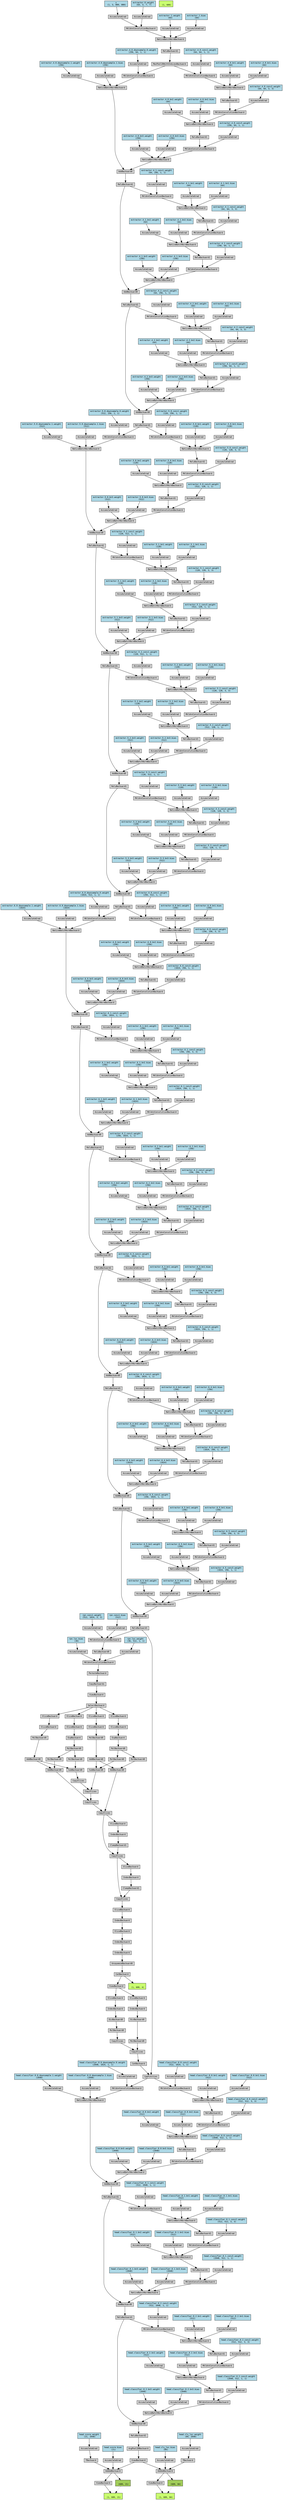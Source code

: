 digraph {
	graph [size="179.54999999999998,179.54999999999998"]
	node [align=left fontname=monospace fontsize=10 height=0.2 ranksep=0.1 shape=box style=filled]
	2163220787416 [label="
 (1, 600, 84)" fillcolor=darkolivegreen1]
	2163113766136 [label=ViewBackward]
	2163113766080 -> 2163113766136
	2163113766080 [label=AddmmBackward]
	2163113766248 -> 2163113766080
	2163187464088 [label="head.cls_loc.bias
 (84)" fillcolor=lightblue]
	2163187464088 -> 2163113766248
	2163113766248 [label=AccumulateGrad]
	2163113766192 -> 2163113766080
	2163113766192 [label=ViewBackward]
	2163187510240 -> 2163113766192
	2163187510240 [label=AvgPool2DBackward]
	2163220723248 -> 2163187510240
	2163220723248 [label=ReluBackward1]
	2163220725040 -> 2163220723248
	2163220725040 [label=AddBackward0]
	2163220725152 -> 2163220725040
	2163220725152 [label=NativeBatchNormBackward]
	2163220725656 -> 2163220725152
	2163220725656 [label=MkldnnConvolutionBackward]
	2163220844728 -> 2163220725656
	2163220844728 [label=ReluBackward1]
	2163220844896 -> 2163220844728
	2163220844896 [label=NativeBatchNormBackward]
	2163220845008 -> 2163220844896
	2163220845008 [label=MkldnnConvolutionBackward]
	2163220845232 -> 2163220845008
	2163220845232 [label=ReluBackward1]
	2163220845400 -> 2163220845232
	2163220845400 [label=NativeBatchNormBackward]
	2163220845512 -> 2163220845400
	2163220845512 [label=MkldnnConvolutionBackward]
	2163220725544 -> 2163220845512
	2163220725544 [label=ReluBackward1]
	2163220845848 -> 2163220725544
	2163220845848 [label=AddBackward0]
	2163220845960 -> 2163220845848
	2163220845960 [label=NativeBatchNormBackward]
	2163220846128 -> 2163220845960
	2163220846128 [label=MkldnnConvolutionBackward]
	2163220846352 -> 2163220846128
	2163220846352 [label=ReluBackward1]
	2163220846520 -> 2163220846352
	2163220846520 [label=NativeBatchNormBackward]
	2163220846632 -> 2163220846520
	2163220846632 [label=MkldnnConvolutionBackward]
	2163220846856 -> 2163220846632
	2163220846856 [label=ReluBackward1]
	2163220847024 -> 2163220846856
	2163220847024 [label=NativeBatchNormBackward]
	2163220847136 -> 2163220847024
	2163220847136 [label=MkldnnConvolutionBackward]
	2163220846016 -> 2163220847136
	2163220846016 [label=ReluBackward1]
	2163220847472 -> 2163220846016
	2163220847472 [label=AddBackward0]
	2163220847584 -> 2163220847472
	2163220847584 [label=NativeBatchNormBackward]
	2163220847752 -> 2163220847584
	2163220847752 [label=MkldnnConvolutionBackward]
	2163220847976 -> 2163220847752
	2163220847976 [label=ReluBackward1]
	2163220848144 -> 2163220847976
	2163220848144 [label=NativeBatchNormBackward]
	2163220848256 -> 2163220848144
	2163220848256 [label=MkldnnConvolutionBackward]
	2163220848480 -> 2163220848256
	2163220848480 [label=ReluBackward1]
	2163220856904 -> 2163220848480
	2163220856904 [label=NativeBatchNormBackward]
	2163220857016 -> 2163220856904
	2163220857016 [label=MkldnnConvolutionBackward]
	2163220857240 -> 2163220857016
	2163220857240 [label=CppFunction]
	2163220857408 -> 2163220857240
	2163220857408 [label=ReluBackward1]
	2163220857576 -> 2163220857408
	2163220857576 [label=AddBackward0]
	2163220857688 -> 2163220857576
	2163220857688 [label=NativeBatchNormBackward]
	2163220857856 -> 2163220857688
	2163220857856 [label=MkldnnConvolutionBackward]
	2163220858080 -> 2163220857856
	2163220858080 [label=ReluBackward1]
	2163220858248 -> 2163220858080
	2163220858248 [label=NativeBatchNormBackward]
	2163220858360 -> 2163220858248
	2163220858360 [label=MkldnnConvolutionBackward]
	2163220858584 -> 2163220858360
	2163220858584 [label=ReluBackward1]
	2163220858752 -> 2163220858584
	2163220858752 [label=NativeBatchNormBackward]
	2163220858864 -> 2163220858752
	2163220858864 [label=MkldnnConvolutionBackward]
	2163220857744 -> 2163220858864
	2163220857744 [label=ReluBackward1]
	2163220859200 -> 2163220857744
	2163220859200 [label=AddBackward0]
	2163220859312 -> 2163220859200
	2163220859312 [label=NativeBatchNormBackward]
	2163220859480 -> 2163220859312
	2163220859480 [label=MkldnnConvolutionBackward]
	2163220859704 -> 2163220859480
	2163220859704 [label=ReluBackward1]
	2163220859872 -> 2163220859704
	2163220859872 [label=NativeBatchNormBackward]
	2163220859984 -> 2163220859872
	2163220859984 [label=MkldnnConvolutionBackward]
	2163220860208 -> 2163220859984
	2163220860208 [label=ReluBackward1]
	2163220860376 -> 2163220860208
	2163220860376 [label=NativeBatchNormBackward]
	2163220860488 -> 2163220860376
	2163220860488 [label=MkldnnConvolutionBackward]
	2163220859368 -> 2163220860488
	2163220859368 [label=ReluBackward1]
	2163220860824 -> 2163220859368
	2163220860824 [label=AddBackward0]
	2163220865096 -> 2163220860824
	2163220865096 [label=NativeBatchNormBackward]
	2163220865264 -> 2163220865096
	2163220865264 [label=MkldnnConvolutionBackward]
	2163220865488 -> 2163220865264
	2163220865488 [label=ReluBackward1]
	2163220865656 -> 2163220865488
	2163220865656 [label=NativeBatchNormBackward]
	2163220865768 -> 2163220865656
	2163220865768 [label=MkldnnConvolutionBackward]
	2163220865992 -> 2163220865768
	2163220865992 [label=ReluBackward1]
	2163220866160 -> 2163220865992
	2163220866160 [label=NativeBatchNormBackward]
	2163220866272 -> 2163220866160
	2163220866272 [label=MkldnnConvolutionBackward]
	2163220865152 -> 2163220866272
	2163220865152 [label=ReluBackward1]
	2163220866608 -> 2163220865152
	2163220866608 [label=AddBackward0]
	2163220866776 -> 2163220866608
	2163220866776 [label=NativeBatchNormBackward]
	2163220866944 -> 2163220866776
	2163220866944 [label=MkldnnConvolutionBackward]
	2163220867168 -> 2163220866944
	2163220867168 [label=ReluBackward1]
	2163220867336 -> 2163220867168
	2163220867336 [label=NativeBatchNormBackward]
	2163220867504 -> 2163220867336
	2163220867504 [label=MkldnnConvolutionBackward]
	2163220867728 -> 2163220867504
	2163220867728 [label=ReluBackward1]
	2163220867896 -> 2163220867728
	2163220867896 [label=NativeBatchNormBackward]
	2163220868064 -> 2163220867896
	2163220868064 [label=MkldnnConvolutionBackward]
	2163220866832 -> 2163220868064
	2163220866832 [label=ReluBackward1]
	2163220868400 -> 2163220866832
	2163220868400 [label=AddBackward0]
	2163220868568 -> 2163220868400
	2163220868568 [label=NativeBatchNormBackward]
	2163220868736 -> 2163220868568
	2163220868736 [label=MkldnnConvolutionBackward]
	2163220868960 -> 2163220868736
	2163220868960 [label=ReluBackward1]
	2163220877384 -> 2163220868960
	2163220877384 [label=NativeBatchNormBackward]
	2163220877552 -> 2163220877384
	2163220877552 [label=MkldnnConvolutionBackward]
	2163220877776 -> 2163220877552
	2163220877776 [label=ReluBackward1]
	2163220877944 -> 2163220877776
	2163220877944 [label=NativeBatchNormBackward]
	2163220878112 -> 2163220877944
	2163220878112 [label=MkldnnConvolutionBackward]
	2163220868624 -> 2163220878112
	2163220868624 [label=ReluBackward1]
	2163220878448 -> 2163220868624
	2163220878448 [label=AddBackward0]
	2163220878616 -> 2163220878448
	2163220878616 [label=NativeBatchNormBackward]
	2163220878784 -> 2163220878616
	2163220878784 [label=MkldnnConvolutionBackward]
	2163220879008 -> 2163220878784
	2163220879008 [label=ReluBackward1]
	2163220879176 -> 2163220879008
	2163220879176 [label=NativeBatchNormBackward]
	2163220879344 -> 2163220879176
	2163220879344 [label=MkldnnConvolutionBackward]
	2163220879568 -> 2163220879344
	2163220879568 [label=ReluBackward1]
	2163220879736 -> 2163220879568
	2163220879736 [label=NativeBatchNormBackward]
	2163220879904 -> 2163220879736
	2163220879904 [label=MkldnnConvolutionBackward]
	2163220880128 -> 2163220879904
	2163220880128 [label=ReluBackward1]
	2163220880296 -> 2163220880128
	2163220880296 [label=AddBackward0]
	2163220880464 -> 2163220880296
	2163220880464 [label=NativeBatchNormBackward]
	2163220880632 -> 2163220880464
	2163220880632 [label=MkldnnConvolutionBackward]
	2163220880856 -> 2163220880632
	2163220880856 [label=ReluBackward1]
	2163220881024 -> 2163220880856
	2163220881024 [label=NativeBatchNormBackward]
	2163220881192 -> 2163220881024
	2163220881192 [label=MkldnnConvolutionBackward]
	2163220893768 -> 2163220881192
	2163220893768 [label=ReluBackward1]
	2163220893936 -> 2163220893768
	2163220893936 [label=NativeBatchNormBackward]
	2163220894104 -> 2163220893936
	2163220894104 [label=MkldnnConvolutionBackward]
	2163220880520 -> 2163220894104
	2163220880520 [label=ReluBackward1]
	2163220894440 -> 2163220880520
	2163220894440 [label=AddBackward0]
	2163220894608 -> 2163220894440
	2163220894608 [label=NativeBatchNormBackward]
	2163220894776 -> 2163220894608
	2163220894776 [label=MkldnnConvolutionBackward]
	2163220895000 -> 2163220894776
	2163220895000 [label=ReluBackward1]
	2163220895168 -> 2163220895000
	2163220895168 [label=NativeBatchNormBackward]
	2163220895336 -> 2163220895168
	2163220895336 [label=MkldnnConvolutionBackward]
	2163220895560 -> 2163220895336
	2163220895560 [label=ReluBackward1]
	2163220895728 -> 2163220895560
	2163220895728 [label=NativeBatchNormBackward]
	2163220895896 -> 2163220895728
	2163220895896 [label=MkldnnConvolutionBackward]
	2163220894664 -> 2163220895896
	2163220894664 [label=ReluBackward1]
	2163220896232 -> 2163220894664
	2163220896232 [label=AddBackward0]
	2163220896400 -> 2163220896232
	2163220896400 [label=NativeBatchNormBackward]
	2163220896568 -> 2163220896400
	2163220896568 [label=MkldnnConvolutionBackward]
	2163220896792 -> 2163220896568
	2163220896792 [label=ReluBackward1]
	2163220896960 -> 2163220896792
	2163220896960 [label=NativeBatchNormBackward]
	2163220897128 -> 2163220896960
	2163220897128 [label=MkldnnConvolutionBackward]
	2163220897352 -> 2163220897128
	2163220897352 [label=ReluBackward1]
	2163220897520 -> 2163220897352
	2163220897520 [label=NativeBatchNormBackward]
	2163220897688 -> 2163220897520
	2163220897688 [label=MkldnnConvolutionBackward]
	2163220896456 -> 2163220897688
	2163220896456 [label=ReluBackward1]
	2163220906280 -> 2163220896456
	2163220906280 [label=AddBackward0]
	2163220906448 -> 2163220906280
	2163220906448 [label=NativeBatchNormBackward]
	2163220906616 -> 2163220906448
	2163220906616 [label=MkldnnConvolutionBackward]
	2163220906840 -> 2163220906616
	2163220906840 [label=ReluBackward1]
	2163220907008 -> 2163220906840
	2163220907008 [label=NativeBatchNormBackward]
	2163220907176 -> 2163220907008
	2163220907176 [label=MkldnnConvolutionBackward]
	2163220907400 -> 2163220907176
	2163220907400 [label=ReluBackward1]
	2163220907568 -> 2163220907400
	2163220907568 [label=NativeBatchNormBackward]
	2163220907736 -> 2163220907568
	2163220907736 [label=MkldnnConvolutionBackward]
	2163220907960 -> 2163220907736
	2163220907960 [label=ReluBackward1]
	2163220908128 -> 2163220907960
	2163220908128 [label=AddBackward0]
	2163220908296 -> 2163220908128
	2163220908296 [label=NativeBatchNormBackward]
	2163220908464 -> 2163220908296
	2163220908464 [label=MkldnnConvolutionBackward]
	2163220908688 -> 2163220908464
	2163220908688 [label=ReluBackward1]
	2163220908856 -> 2163220908688
	2163220908856 [label=NativeBatchNormBackward]
	2163220909024 -> 2163220908856
	2163220909024 [label=MkldnnConvolutionBackward]
	2163220909248 -> 2163220909024
	2163220909248 [label=ReluBackward1]
	2163220909416 -> 2163220909248
	2163220909416 [label=NativeBatchNormBackward]
	2163220909584 -> 2163220909416
	2163220909584 [label=MkldnnConvolutionBackward]
	2163220908352 -> 2163220909584
	2163220908352 [label=ReluBackward1]
	2163220909920 -> 2163220908352
	2163220909920 [label=AddBackward0]
	2163220914248 -> 2163220909920
	2163220914248 [label=NativeBatchNormBackward]
	2163220914416 -> 2163220914248
	2163220914416 [label=MkldnnConvolutionBackward]
	2163220914640 -> 2163220914416
	2163220914640 [label=ReluBackward1]
	2163220914808 -> 2163220914640
	2163220914808 [label=NativeBatchNormBackward]
	2163220914976 -> 2163220914808
	2163220914976 [label=MkldnnConvolutionBackward]
	2163220915200 -> 2163220914976
	2163220915200 [label=ReluBackward1]
	2163220915368 -> 2163220915200
	2163220915368 [label=NativeBatchNormBackward]
	2163220915536 -> 2163220915368
	2163220915536 [label=MkldnnConvolutionBackward]
	2163220914304 -> 2163220915536
	2163220914304 [label=ReluBackward1]
	2163220915872 -> 2163220914304
	2163220915872 [label=AddBackward0]
	2163220916040 -> 2163220915872
	2163220916040 [label=NativeBatchNormBackward]
	2163220916208 -> 2163220916040
	2163220916208 [label=MkldnnConvolutionBackward]
	2163220916432 -> 2163220916208
	2163220916432 [label=ReluBackward1]
	2163220916600 -> 2163220916432
	2163220916600 [label=NativeBatchNormBackward]
	2163220916768 -> 2163220916600
	2163220916768 [label=MkldnnConvolutionBackward]
	2163220916992 -> 2163220916768
	2163220916992 [label=ReluBackward1]
	2163220917160 -> 2163220916992
	2163220917160 [label=NativeBatchNormBackward]
	2163220917328 -> 2163220917160
	2163220917328 [label=MkldnnConvolutionBackward]
	2163220917552 -> 2163220917328
	2163220917552 [label=MaxPool2DWithIndicesBackward]
	2163220917720 -> 2163220917552
	2163220917720 [label=ReluBackward1]
	2163220917888 -> 2163220917720
	2163220917888 [label=NativeBatchNormBackward]
	2163220918056 -> 2163220917888
	2163220918056 [label=MkldnnConvolutionBackward]
	2163220926536 -> 2163220918056
	2163220766080 [label="x
 (1, 3, 800, 800)" fillcolor=lightblue]
	2163220766080 -> 2163220926536
	2163220926536 [label=AccumulateGrad]
	2163220926592 -> 2163220918056
	2162616364560 [label="extractor.0.weight
 (64, 3, 7, 7)" fillcolor=lightblue]
	2162616364560 -> 2163220926592
	2163220926592 [label=AccumulateGrad]
	2163220918112 -> 2163220917888
	2162616364776 [label="extractor.1.weight
 (64)" fillcolor=lightblue]
	2162616364776 -> 2163220918112
	2163220918112 [label=AccumulateGrad]
	2163220918168 -> 2163220917888
	2162616364848 [label="extractor.1.bias
 (64)" fillcolor=lightblue]
	2162616364848 -> 2163220918168
	2163220918168 [label=AccumulateGrad]
	2163220917608 -> 2163220917328
	2162616452080 [label="extractor.4.0.conv1.weight
 (64, 64, 1, 1)" fillcolor=lightblue]
	2162616452080 -> 2163220917608
	2163220917608 [label=AccumulateGrad]
	2163220917384 -> 2163220917160
	2162616452296 [label="extractor.4.0.bn1.weight
 (64)" fillcolor=lightblue]
	2162616452296 -> 2163220917384
	2163220917384 [label=AccumulateGrad]
	2163220917440 -> 2163220917160
	2162616452368 [label="extractor.4.0.bn1.bias
 (64)" fillcolor=lightblue]
	2162616452368 -> 2163220917440
	2163220917440 [label=AccumulateGrad]
	2163220917048 -> 2163220916768
	2162616452728 [label="extractor.4.0.conv2.weight
 (64, 64, 3, 3)" fillcolor=lightblue]
	2162616452728 -> 2163220917048
	2163220917048 [label=AccumulateGrad]
	2163220916824 -> 2163220916600
	2162616452872 [label="extractor.4.0.bn2.weight
 (64)" fillcolor=lightblue]
	2162616452872 -> 2163220916824
	2163220916824 [label=AccumulateGrad]
	2163220916880 -> 2163220916600
	2162616452944 [label="extractor.4.0.bn2.bias
 (64)" fillcolor=lightblue]
	2162616452944 -> 2163220916880
	2163220916880 [label=AccumulateGrad]
	2163220916488 -> 2163220916208
	2162616453304 [label="extractor.4.0.conv3.weight
 (256, 64, 1, 1)" fillcolor=lightblue]
	2162616453304 -> 2163220916488
	2163220916488 [label=AccumulateGrad]
	2163220916264 -> 2163220916040
	2162616453448 [label="extractor.4.0.bn3.weight
 (256)" fillcolor=lightblue]
	2162616453448 -> 2163220916264
	2163220916264 [label=AccumulateGrad]
	2163220916320 -> 2163220916040
	2162616453520 [label="extractor.4.0.bn3.bias
 (256)" fillcolor=lightblue]
	2162616453520 -> 2163220916320
	2163220916320 [label=AccumulateGrad]
	2163220916096 -> 2163220915872
	2163220916096 [label=NativeBatchNormBackward]
	2163220916376 -> 2163220916096
	2163220916376 [label=MkldnnConvolutionBackward]
	2163220917552 -> 2163220916376
	2163220916656 -> 2163220916376
	2162616451360 [label="extractor.4.0.downsample.0.weight
 (256, 64, 1, 1)" fillcolor=lightblue]
	2162616451360 -> 2163220916656
	2163220916656 [label=AccumulateGrad]
	2163220916544 -> 2163220916096
	2162616451576 [label="extractor.4.0.downsample.1.weight
 (256)" fillcolor=lightblue]
	2162616451576 -> 2163220916544
	2163220916544 [label=AccumulateGrad]
	2163220916936 -> 2163220916096
	2162616451648 [label="extractor.4.0.downsample.1.bias
 (256)" fillcolor=lightblue]
	2162616451648 -> 2163220916936
	2163220916936 [label=AccumulateGrad]
	2163220915760 -> 2163220915536
	2162616453952 [label="extractor.4.1.conv1.weight
 (64, 256, 1, 1)" fillcolor=lightblue]
	2162616453952 -> 2163220915760
	2163220915760 [label=AccumulateGrad]
	2163220915592 -> 2163220915368
	2162616454168 [label="extractor.4.1.bn1.weight
 (64)" fillcolor=lightblue]
	2162616454168 -> 2163220915592
	2163220915592 [label=AccumulateGrad]
	2163220915648 -> 2163220915368
	2162616454240 [label="extractor.4.1.bn1.bias
 (64)" fillcolor=lightblue]
	2162616454240 -> 2163220915648
	2163220915648 [label=AccumulateGrad]
	2163220915256 -> 2163220914976
	2162616454600 [label="extractor.4.1.conv2.weight
 (64, 64, 3, 3)" fillcolor=lightblue]
	2162616454600 -> 2163220915256
	2163220915256 [label=AccumulateGrad]
	2163220915032 -> 2163220914808
	2162616454744 [label="extractor.4.1.bn2.weight
 (64)" fillcolor=lightblue]
	2162616454744 -> 2163220915032
	2163220915032 [label=AccumulateGrad]
	2163220915088 -> 2163220914808
	2162616454816 [label="extractor.4.1.bn2.bias
 (64)" fillcolor=lightblue]
	2162616454816 -> 2163220915088
	2163220915088 [label=AccumulateGrad]
	2163220914696 -> 2163220914416
	2162616512584 [label="extractor.4.1.conv3.weight
 (256, 64, 1, 1)" fillcolor=lightblue]
	2162616512584 -> 2163220914696
	2163220914696 [label=AccumulateGrad]
	2163220914472 -> 2163220914248
	2162616512728 [label="extractor.4.1.bn3.weight
 (256)" fillcolor=lightblue]
	2162616512728 -> 2163220914472
	2163220914472 [label=AccumulateGrad]
	2163220914528 -> 2163220914248
	2162616512800 [label="extractor.4.1.bn3.bias
 (256)" fillcolor=lightblue]
	2162616512800 -> 2163220914528
	2163220914528 [label=AccumulateGrad]
	2163220914304 -> 2163220909920
	2163220909808 -> 2163220909584
	2162616513232 [label="extractor.4.2.conv1.weight
 (64, 256, 1, 1)" fillcolor=lightblue]
	2162616513232 -> 2163220909808
	2163220909808 [label=AccumulateGrad]
	2163220909640 -> 2163220909416
	2162616513448 [label="extractor.4.2.bn1.weight
 (64)" fillcolor=lightblue]
	2162616513448 -> 2163220909640
	2163220909640 [label=AccumulateGrad]
	2163220909696 -> 2163220909416
	2162616513520 [label="extractor.4.2.bn1.bias
 (64)" fillcolor=lightblue]
	2162616513520 -> 2163220909696
	2163220909696 [label=AccumulateGrad]
	2163220909304 -> 2163220909024
	2162616513880 [label="extractor.4.2.conv2.weight
 (64, 64, 3, 3)" fillcolor=lightblue]
	2162616513880 -> 2163220909304
	2163220909304 [label=AccumulateGrad]
	2163220909080 -> 2163220908856
	2162616514024 [label="extractor.4.2.bn2.weight
 (64)" fillcolor=lightblue]
	2162616514024 -> 2163220909080
	2163220909080 [label=AccumulateGrad]
	2163220909136 -> 2163220908856
	2162616514096 [label="extractor.4.2.bn2.bias
 (64)" fillcolor=lightblue]
	2162616514096 -> 2163220909136
	2163220909136 [label=AccumulateGrad]
	2163220908744 -> 2163220908464
	2162616514456 [label="extractor.4.2.conv3.weight
 (256, 64, 1, 1)" fillcolor=lightblue]
	2162616514456 -> 2163220908744
	2163220908744 [label=AccumulateGrad]
	2163220908520 -> 2163220908296
	2162616514600 [label="extractor.4.2.bn3.weight
 (256)" fillcolor=lightblue]
	2162616514600 -> 2163220908520
	2163220908520 [label=AccumulateGrad]
	2163220908576 -> 2163220908296
	2162616514672 [label="extractor.4.2.bn3.bias
 (256)" fillcolor=lightblue]
	2162616514672 -> 2163220908576
	2163220908576 [label=AccumulateGrad]
	2163220908352 -> 2163220908128
	2163220908016 -> 2163220907736
	2162616515896 [label="extractor.5.0.conv1.weight
 (128, 256, 1, 1)" fillcolor=lightblue]
	2162616515896 -> 2163220908016
	2163220908016 [label=AccumulateGrad]
	2163220907792 -> 2163220907568
	2162616516112 [label="extractor.5.0.bn1.weight
 (128)" fillcolor=lightblue]
	2162616516112 -> 2163220907792
	2163220907792 [label=AccumulateGrad]
	2163220907848 -> 2163220907568
	2162616516184 [label="extractor.5.0.bn1.bias
 (128)" fillcolor=lightblue]
	2162616516184 -> 2163220907848
	2163220907848 [label=AccumulateGrad]
	2163220907456 -> 2163220907176
	2162616516544 [label="extractor.5.0.conv2.weight
 (128, 128, 3, 3)" fillcolor=lightblue]
	2162616516544 -> 2163220907456
	2163220907456 [label=AccumulateGrad]
	2163220907232 -> 2163220907008
	2162616574096 [label="extractor.5.0.bn2.weight
 (128)" fillcolor=lightblue]
	2162616574096 -> 2163220907232
	2163220907232 [label=AccumulateGrad]
	2163220907288 -> 2163220907008
	2162616574168 [label="extractor.5.0.bn2.bias
 (128)" fillcolor=lightblue]
	2162616574168 -> 2163220907288
	2163220907288 [label=AccumulateGrad]
	2163220906896 -> 2163220906616
	2162616574528 [label="extractor.5.0.conv3.weight
 (512, 128, 1, 1)" fillcolor=lightblue]
	2162616574528 -> 2163220906896
	2163220906896 [label=AccumulateGrad]
	2163220906672 -> 2163220906448
	2162616574672 [label="extractor.5.0.bn3.weight
 (512)" fillcolor=lightblue]
	2162616574672 -> 2163220906672
	2163220906672 [label=AccumulateGrad]
	2163220906728 -> 2163220906448
	2162616574744 [label="extractor.5.0.bn3.bias
 (512)" fillcolor=lightblue]
	2162616574744 -> 2163220906728
	2163220906728 [label=AccumulateGrad]
	2163220906504 -> 2163220906280
	2163220906504 [label=NativeBatchNormBackward]
	2163220906784 -> 2163220906504
	2163220906784 [label=MkldnnConvolutionBackward]
	2163220907960 -> 2163220906784
	2163220907064 -> 2163220906784
	2162616515176 [label="extractor.5.0.downsample.0.weight
 (512, 256, 1, 1)" fillcolor=lightblue]
	2162616515176 -> 2163220907064
	2163220907064 [label=AccumulateGrad]
	2163220906952 -> 2163220906504
	2162616515392 [label="extractor.5.0.downsample.1.weight
 (512)" fillcolor=lightblue]
	2162616515392 -> 2163220906952
	2163220906952 [label=AccumulateGrad]
	2163220907344 -> 2163220906504
	2162616515464 [label="extractor.5.0.downsample.1.bias
 (512)" fillcolor=lightblue]
	2162616515464 -> 2163220907344
	2163220907344 [label=AccumulateGrad]
	2163220906168 -> 2163220897688
	2162616575176 [label="extractor.5.1.conv1.weight
 (128, 512, 1, 1)" fillcolor=lightblue]
	2162616575176 -> 2163220906168
	2163220906168 [label=AccumulateGrad]
	2163220897744 -> 2163220897520
	2162616575392 [label="extractor.5.1.bn1.weight
 (128)" fillcolor=lightblue]
	2162616575392 -> 2163220897744
	2163220897744 [label=AccumulateGrad]
	2163220906056 -> 2163220897520
	2162616575464 [label="extractor.5.1.bn1.bias
 (128)" fillcolor=lightblue]
	2162616575464 -> 2163220906056
	2163220906056 [label=AccumulateGrad]
	2163220897408 -> 2163220897128
	2162616575824 [label="extractor.5.1.conv2.weight
 (128, 128, 3, 3)" fillcolor=lightblue]
	2162616575824 -> 2163220897408
	2163220897408 [label=AccumulateGrad]
	2163220897184 -> 2163220896960
	2162616575968 [label="extractor.5.1.bn2.weight
 (128)" fillcolor=lightblue]
	2162616575968 -> 2163220897184
	2163220897184 [label=AccumulateGrad]
	2163220897240 -> 2163220896960
	2162616576040 [label="extractor.5.1.bn2.bias
 (128)" fillcolor=lightblue]
	2162616576040 -> 2163220897240
	2163220897240 [label=AccumulateGrad]
	2163220896848 -> 2163220896568
	2162616576400 [label="extractor.5.1.conv3.weight
 (512, 128, 1, 1)" fillcolor=lightblue]
	2162616576400 -> 2163220896848
	2163220896848 [label=AccumulateGrad]
	2163220896624 -> 2163220896400
	2162616576544 [label="extractor.5.1.bn3.weight
 (512)" fillcolor=lightblue]
	2162616576544 -> 2163220896624
	2163220896624 [label=AccumulateGrad]
	2163220896680 -> 2163220896400
	2162616576616 [label="extractor.5.1.bn3.bias
 (512)" fillcolor=lightblue]
	2162616576616 -> 2163220896680
	2163220896680 [label=AccumulateGrad]
	2163220896456 -> 2163220896232
	2163220896120 -> 2163220895896
	2162616577048 [label="extractor.5.2.conv1.weight
 (128, 512, 1, 1)" fillcolor=lightblue]
	2162616577048 -> 2163220896120
	2163220896120 [label=AccumulateGrad]
	2163220895952 -> 2163220895728
	2162616577264 [label="extractor.5.2.bn1.weight
 (128)" fillcolor=lightblue]
	2162616577264 -> 2163220895952
	2163220895952 [label=AccumulateGrad]
	2163220896008 -> 2163220895728
	2162616577336 [label="extractor.5.2.bn1.bias
 (128)" fillcolor=lightblue]
	2162616577336 -> 2163220896008
	2163220896008 [label=AccumulateGrad]
	2163220895616 -> 2163220895336
	2162616577696 [label="extractor.5.2.conv2.weight
 (128, 128, 3, 3)" fillcolor=lightblue]
	2162616577696 -> 2163220895616
	2163220895616 [label=AccumulateGrad]
	2163220895392 -> 2163220895168
	2162616577840 [label="extractor.5.2.bn2.weight
 (128)" fillcolor=lightblue]
	2162616577840 -> 2163220895392
	2163220895392 [label=AccumulateGrad]
	2163220895448 -> 2163220895168
	2162616577912 [label="extractor.5.2.bn2.bias
 (128)" fillcolor=lightblue]
	2162616577912 -> 2163220895448
	2163220895448 [label=AccumulateGrad]
	2163220895056 -> 2163220894776
	2162616631584 [label="extractor.5.2.conv3.weight
 (512, 128, 1, 1)" fillcolor=lightblue]
	2162616631584 -> 2163220895056
	2163220895056 [label=AccumulateGrad]
	2163220894832 -> 2163220894608
	2162616631728 [label="extractor.5.2.bn3.weight
 (512)" fillcolor=lightblue]
	2162616631728 -> 2163220894832
	2163220894832 [label=AccumulateGrad]
	2163220894888 -> 2163220894608
	2162616631800 [label="extractor.5.2.bn3.bias
 (512)" fillcolor=lightblue]
	2162616631800 -> 2163220894888
	2163220894888 [label=AccumulateGrad]
	2163220894664 -> 2163220894440
	2163220894328 -> 2163220894104
	2162616632232 [label="extractor.5.3.conv1.weight
 (128, 512, 1, 1)" fillcolor=lightblue]
	2162616632232 -> 2163220894328
	2163220894328 [label=AccumulateGrad]
	2163220894160 -> 2163220893936
	2162616632448 [label="extractor.5.3.bn1.weight
 (128)" fillcolor=lightblue]
	2162616632448 -> 2163220894160
	2163220894160 [label=AccumulateGrad]
	2163220894216 -> 2163220893936
	2162616632520 [label="extractor.5.3.bn1.bias
 (128)" fillcolor=lightblue]
	2162616632520 -> 2163220894216
	2163220894216 [label=AccumulateGrad]
	2163220893824 -> 2163220881192
	2162616632880 [label="extractor.5.3.conv2.weight
 (128, 128, 3, 3)" fillcolor=lightblue]
	2162616632880 -> 2163220893824
	2163220893824 [label=AccumulateGrad]
	2163220881248 -> 2163220881024
	2162616633024 [label="extractor.5.3.bn2.weight
 (128)" fillcolor=lightblue]
	2162616633024 -> 2163220881248
	2163220881248 [label=AccumulateGrad]
	2163220881304 -> 2163220881024
	2162616633096 [label="extractor.5.3.bn2.bias
 (128)" fillcolor=lightblue]
	2162616633096 -> 2163220881304
	2163220881304 [label=AccumulateGrad]
	2163220880912 -> 2163220880632
	2162616633456 [label="extractor.5.3.conv3.weight
 (512, 128, 1, 1)" fillcolor=lightblue]
	2162616633456 -> 2163220880912
	2163220880912 [label=AccumulateGrad]
	2163220880688 -> 2163220880464
	2162616633600 [label="extractor.5.3.bn3.weight
 (512)" fillcolor=lightblue]
	2162616633600 -> 2163220880688
	2163220880688 [label=AccumulateGrad]
	2163220880744 -> 2163220880464
	2162616633672 [label="extractor.5.3.bn3.bias
 (512)" fillcolor=lightblue]
	2162616633672 -> 2163220880744
	2163220880744 [label=AccumulateGrad]
	2163220880520 -> 2163220880296
	2163220880184 -> 2163220879904
	2162616634824 [label="extractor.6.0.conv1.weight
 (256, 512, 1, 1)" fillcolor=lightblue]
	2162616634824 -> 2163220880184
	2163220880184 [label=AccumulateGrad]
	2163220879960 -> 2163220879736
	2162616635040 [label="extractor.6.0.bn1.weight
 (256)" fillcolor=lightblue]
	2162616635040 -> 2163220879960
	2163220879960 [label=AccumulateGrad]
	2163220880016 -> 2163220879736
	2162616635112 [label="extractor.6.0.bn1.bias
 (256)" fillcolor=lightblue]
	2162616635112 -> 2163220880016
	2163220880016 [label=AccumulateGrad]
	2163220879624 -> 2163220879344
	2163113607312 [label="extractor.6.0.conv2.weight
 (256, 256, 3, 3)" fillcolor=lightblue]
	2163113607312 -> 2163220879624
	2163220879624 [label=AccumulateGrad]
	2163220879400 -> 2163220879176
	2163113607456 [label="extractor.6.0.bn2.weight
 (256)" fillcolor=lightblue]
	2163113607456 -> 2163220879400
	2163220879400 [label=AccumulateGrad]
	2163220879456 -> 2163220879176
	2163113607528 [label="extractor.6.0.bn2.bias
 (256)" fillcolor=lightblue]
	2163113607528 -> 2163220879456
	2163220879456 [label=AccumulateGrad]
	2163220879064 -> 2163220878784
	2163113607888 [label="extractor.6.0.conv3.weight
 (1024, 256, 1, 1)" fillcolor=lightblue]
	2163113607888 -> 2163220879064
	2163220879064 [label=AccumulateGrad]
	2163220878840 -> 2163220878616
	2163113608032 [label="extractor.6.0.bn3.weight
 (1024)" fillcolor=lightblue]
	2163113608032 -> 2163220878840
	2163220878840 [label=AccumulateGrad]
	2163220878896 -> 2163220878616
	2163113608104 [label="extractor.6.0.bn3.bias
 (1024)" fillcolor=lightblue]
	2163113608104 -> 2163220878896
	2163220878896 [label=AccumulateGrad]
	2163220878672 -> 2163220878448
	2163220878672 [label=NativeBatchNormBackward]
	2163220878952 -> 2163220878672
	2163220878952 [label=MkldnnConvolutionBackward]
	2163220880128 -> 2163220878952
	2163220879232 -> 2163220878952
	2162616634104 [label="extractor.6.0.downsample.0.weight
 (1024, 512, 1, 1)" fillcolor=lightblue]
	2162616634104 -> 2163220879232
	2163220879232 [label=AccumulateGrad]
	2163220879120 -> 2163220878672
	2162616634320 [label="extractor.6.0.downsample.1.weight
 (1024)" fillcolor=lightblue]
	2162616634320 -> 2163220879120
	2163220879120 [label=AccumulateGrad]
	2163220879512 -> 2163220878672
	2162616634392 [label="extractor.6.0.downsample.1.bias
 (1024)" fillcolor=lightblue]
	2162616634392 -> 2163220879512
	2163220879512 [label=AccumulateGrad]
	2163220878336 -> 2163220878112
	2163113608536 [label="extractor.6.1.conv1.weight
 (256, 1024, 1, 1)" fillcolor=lightblue]
	2163113608536 -> 2163220878336
	2163220878336 [label=AccumulateGrad]
	2163220878168 -> 2163220877944
	2163113608752 [label="extractor.6.1.bn1.weight
 (256)" fillcolor=lightblue]
	2163113608752 -> 2163220878168
	2163220878168 [label=AccumulateGrad]
	2163220878224 -> 2163220877944
	2163113608824 [label="extractor.6.1.bn1.bias
 (256)" fillcolor=lightblue]
	2163113608824 -> 2163220878224
	2163220878224 [label=AccumulateGrad]
	2163220877832 -> 2163220877552
	2163113609184 [label="extractor.6.1.conv2.weight
 (256, 256, 3, 3)" fillcolor=lightblue]
	2163113609184 -> 2163220877832
	2163220877832 [label=AccumulateGrad]
	2163220877608 -> 2163220877384
	2163113609328 [label="extractor.6.1.bn2.weight
 (256)" fillcolor=lightblue]
	2163113609328 -> 2163220877608
	2163220877608 [label=AccumulateGrad]
	2163220877664 -> 2163220877384
	2163113609400 [label="extractor.6.1.bn2.bias
 (256)" fillcolor=lightblue]
	2163113609400 -> 2163220877664
	2163220877664 [label=AccumulateGrad]
	2163220869016 -> 2163220868736
	2163113609760 [label="extractor.6.1.conv3.weight
 (1024, 256, 1, 1)" fillcolor=lightblue]
	2163113609760 -> 2163220869016
	2163220869016 [label=AccumulateGrad]
	2163220868792 -> 2163220868568
	2163113609904 [label="extractor.6.1.bn3.weight
 (1024)" fillcolor=lightblue]
	2163113609904 -> 2163220868792
	2163220868792 [label=AccumulateGrad]
	2163220868848 -> 2163220868568
	2163113609976 [label="extractor.6.1.bn3.bias
 (1024)" fillcolor=lightblue]
	2163113609976 -> 2163220868848
	2163220868848 [label=AccumulateGrad]
	2163220868624 -> 2163220868400
	2163220868288 -> 2163220868064
	2163113610408 [label="extractor.6.2.conv1.weight
 (256, 1024, 1, 1)" fillcolor=lightblue]
	2163113610408 -> 2163220868288
	2163220868288 [label=AccumulateGrad]
	2163220868120 -> 2163220867896
	2163113610624 [label="extractor.6.2.bn1.weight
 (256)" fillcolor=lightblue]
	2163113610624 -> 2163220868120
	2163220868120 [label=AccumulateGrad]
	2163220868176 -> 2163220867896
	2163113610696 [label="extractor.6.2.bn1.bias
 (256)" fillcolor=lightblue]
	2163113610696 -> 2163220868176
	2163220868176 [label=AccumulateGrad]
	2163220867784 -> 2163220867504
	2163113611056 [label="extractor.6.2.conv2.weight
 (256, 256, 3, 3)" fillcolor=lightblue]
	2163113611056 -> 2163220867784
	2163220867784 [label=AccumulateGrad]
	2163220867560 -> 2163220867336
	2163113611200 [label="extractor.6.2.bn2.weight
 (256)" fillcolor=lightblue]
	2163113611200 -> 2163220867560
	2163220867560 [label=AccumulateGrad]
	2163220867616 -> 2163220867336
	2163113668680 [label="extractor.6.2.bn2.bias
 (256)" fillcolor=lightblue]
	2163113668680 -> 2163220867616
	2163220867616 [label=AccumulateGrad]
	2163220867224 -> 2163220866944
	2163113669040 [label="extractor.6.2.conv3.weight
 (1024, 256, 1, 1)" fillcolor=lightblue]
	2163113669040 -> 2163220867224
	2163220867224 [label=AccumulateGrad]
	2163220867000 -> 2163220866776
	2163113669184 [label="extractor.6.2.bn3.weight
 (1024)" fillcolor=lightblue]
	2163113669184 -> 2163220867000
	2163220867000 [label=AccumulateGrad]
	2163220867056 -> 2163220866776
	2163113669256 [label="extractor.6.2.bn3.bias
 (1024)" fillcolor=lightblue]
	2163113669256 -> 2163220867056
	2163220867056 [label=AccumulateGrad]
	2163220866832 -> 2163220866608
	2163220866496 -> 2163220866272
	2163113669688 [label="extractor.6.3.conv1.weight
 (256, 1024, 1, 1)" fillcolor=lightblue]
	2163113669688 -> 2163220866496
	2163220866496 [label=AccumulateGrad]
	2163220866328 -> 2163220866160
	2163113669904 [label="extractor.6.3.bn1.weight
 (256)" fillcolor=lightblue]
	2163113669904 -> 2163220866328
	2163220866328 [label=AccumulateGrad]
	2163220866384 -> 2163220866160
	2163113669976 [label="extractor.6.3.bn1.bias
 (256)" fillcolor=lightblue]
	2163113669976 -> 2163220866384
	2163220866384 [label=AccumulateGrad]
	2163220866048 -> 2163220865768
	2163113670336 [label="extractor.6.3.conv2.weight
 (256, 256, 3, 3)" fillcolor=lightblue]
	2163113670336 -> 2163220866048
	2163220866048 [label=AccumulateGrad]
	2163220865824 -> 2163220865656
	2163113670480 [label="extractor.6.3.bn2.weight
 (256)" fillcolor=lightblue]
	2163113670480 -> 2163220865824
	2163220865824 [label=AccumulateGrad]
	2163220865880 -> 2163220865656
	2163113670552 [label="extractor.6.3.bn2.bias
 (256)" fillcolor=lightblue]
	2163113670552 -> 2163220865880
	2163220865880 [label=AccumulateGrad]
	2163220865544 -> 2163220865264
	2163113670912 [label="extractor.6.3.conv3.weight
 (1024, 256, 1, 1)" fillcolor=lightblue]
	2163113670912 -> 2163220865544
	2163220865544 [label=AccumulateGrad]
	2163220865320 -> 2163220865096
	2163113671056 [label="extractor.6.3.bn3.weight
 (1024)" fillcolor=lightblue]
	2163113671056 -> 2163220865320
	2163220865320 [label=AccumulateGrad]
	2163220865376 -> 2163220865096
	2163113671128 [label="extractor.6.3.bn3.bias
 (1024)" fillcolor=lightblue]
	2163113671128 -> 2163220865376
	2163220865376 [label=AccumulateGrad]
	2163220865152 -> 2163220860824
	2163220860712 -> 2163220860488
	2163113671560 [label="extractor.6.4.conv1.weight
 (256, 1024, 1, 1)" fillcolor=lightblue]
	2163113671560 -> 2163220860712
	2163220860712 [label=AccumulateGrad]
	2163220860544 -> 2163220860376
	2163113671776 [label="extractor.6.4.bn1.weight
 (256)" fillcolor=lightblue]
	2163113671776 -> 2163220860544
	2163220860544 [label=AccumulateGrad]
	2163220860600 -> 2163220860376
	2163113671848 [label="extractor.6.4.bn1.bias
 (256)" fillcolor=lightblue]
	2163113671848 -> 2163220860600
	2163220860600 [label=AccumulateGrad]
	2163220860264 -> 2163220859984
	2163113672208 [label="extractor.6.4.conv2.weight
 (256, 256, 3, 3)" fillcolor=lightblue]
	2163113672208 -> 2163220860264
	2163220860264 [label=AccumulateGrad]
	2163220860040 -> 2163220859872
	2163113672352 [label="extractor.6.4.bn2.weight
 (256)" fillcolor=lightblue]
	2163113672352 -> 2163220860040
	2163220860040 [label=AccumulateGrad]
	2163220860096 -> 2163220859872
	2163113672424 [label="extractor.6.4.bn2.bias
 (256)" fillcolor=lightblue]
	2163113672424 -> 2163220860096
	2163220860096 [label=AccumulateGrad]
	2163220859760 -> 2163220859480
	2163113730192 [label="extractor.6.4.conv3.weight
 (1024, 256, 1, 1)" fillcolor=lightblue]
	2163113730192 -> 2163220859760
	2163220859760 [label=AccumulateGrad]
	2163220859536 -> 2163220859312
	2163113730336 [label="extractor.6.4.bn3.weight
 (1024)" fillcolor=lightblue]
	2163113730336 -> 2163220859536
	2163220859536 [label=AccumulateGrad]
	2163220859592 -> 2163220859312
	2163113730408 [label="extractor.6.4.bn3.bias
 (1024)" fillcolor=lightblue]
	2163113730408 -> 2163220859592
	2163220859592 [label=AccumulateGrad]
	2163220859368 -> 2163220859200
	2163220859088 -> 2163220858864
	2163113730840 [label="extractor.6.5.conv1.weight
 (256, 1024, 1, 1)" fillcolor=lightblue]
	2163113730840 -> 2163220859088
	2163220859088 [label=AccumulateGrad]
	2163220858920 -> 2163220858752
	2163113731056 [label="extractor.6.5.bn1.weight
 (256)" fillcolor=lightblue]
	2163113731056 -> 2163220858920
	2163220858920 [label=AccumulateGrad]
	2163220858976 -> 2163220858752
	2163113731128 [label="extractor.6.5.bn1.bias
 (256)" fillcolor=lightblue]
	2163113731128 -> 2163220858976
	2163220858976 [label=AccumulateGrad]
	2163220858640 -> 2163220858360
	2163113731488 [label="extractor.6.5.conv2.weight
 (256, 256, 3, 3)" fillcolor=lightblue]
	2163113731488 -> 2163220858640
	2163220858640 [label=AccumulateGrad]
	2163220858416 -> 2163220858248
	2163113731632 [label="extractor.6.5.bn2.weight
 (256)" fillcolor=lightblue]
	2163113731632 -> 2163220858416
	2163220858416 [label=AccumulateGrad]
	2163220858472 -> 2163220858248
	2163113731704 [label="extractor.6.5.bn2.bias
 (256)" fillcolor=lightblue]
	2163113731704 -> 2163220858472
	2163220858472 [label=AccumulateGrad]
	2163220858136 -> 2163220857856
	2163113732064 [label="extractor.6.5.conv3.weight
 (1024, 256, 1, 1)" fillcolor=lightblue]
	2163113732064 -> 2163220858136
	2163220858136 [label=AccumulateGrad]
	2163220857912 -> 2163220857688
	2163113732208 [label="extractor.6.5.bn3.weight
 (1024)" fillcolor=lightblue]
	2163113732208 -> 2163220857912
	2163220857912 [label=AccumulateGrad]
	2163220857968 -> 2163220857688
	2163113732280 [label="extractor.6.5.bn3.bias
 (1024)" fillcolor=lightblue]
	2163113732280 -> 2163220857968
	2163220857968 [label=AccumulateGrad]
	2163220857744 -> 2163220857576
	2163220857464 -> 2163220857240
	2163220857464 [label=CatBackward]
	2163220857632 -> 2163220857464
	2163220857632 [label=CopySlices]
	2163220858024 -> 2163220857632
	2163220858024 [label=CopySlices]
	2163220858696 -> 2163220858024
	2163220858696 [label=MulBackward0]
	2163220859032 -> 2163220858696
	2163220859032 [label=DivBackward0]
	2163220858808 -> 2163220859032
	2163220858808 [label=IndexBackward]
	2163220859648 -> 2163220858808
	2163220859648 [label=SliceBackward]
	2163220859816 -> 2163220859648
	2163220859816 [label=ViewBackward]
	2163220860320 -> 2163220859816
	2163220860320 [label=CatBackward]
	2163220860656 -> 2163220860320
	2163220860656 [label=UnsqueezeBackward0]
	2163220860432 -> 2163220860656
	2163220860432 [label=IndexBackward]
	2163220865208 -> 2163220860432
	2163220865208 [label=IndexBackward]
	2163220865600 -> 2163220865208
	2163220865600 [label=SliceBackward]
	2163220866104 -> 2163220865600
	2163220866104 [label=IndexBackward]
	2163220866440 -> 2163220866104
	2163220866440 [label=SliceBackward]
	2163220866216 -> 2163220866440
	2163220866216 [label=CopySlices]
	2163220867112 -> 2163220866216
	2163220867112 [label=CopySlices]
	2163220867672 -> 2163220867112
	2163220867672 [label=CopySlices]
	2163220868232 -> 2163220867672
	2163220868232 [label=CopySlices]
	2163220868680 -> 2163220868232
	2163220868680 [label=CopySlices]
	2163220869072 -> 2163220868680
	2163220869072 [label=CopySlices]
	2163220877440 -> 2163220869072
	2163220877440 [label=SubBackward0]
	2163220878392 -> 2163220877440
	2163220878392 [label=AddBackward0]
	2163220879680 -> 2163220878392
	2163220879680 [label=MulBackward0]
	2163220880072 -> 2163220879680
	2163220880072 [label=SliceBackward]
	2163220880576 -> 2163220880072
	2163220880576 [label=SliceBackward]
	2163220880800 -> 2163220880576
	2163220880800 [label=SelectBackward]
	2163220880968 -> 2163220880800
	2163220880968 [label=ViewBackward]
	2163220881080 -> 2163220880968
	2163220881080 [label=CopyBackwards]
	2163220894272 -> 2163220881080
	2163220894272 [label=PermuteBackward]
	2163220893992 -> 2163220894272
	2163220893992 [label=MkldnnConvolutionBackward]
	2163220894944 -> 2163220893992
	2163220894944 [label=ReluBackward0]
	2163220895672 -> 2163220894944
	2163220895672 [label=MkldnnConvolutionBackward]
	2163220857408 -> 2163220895672
	2163220896064 -> 2163220895672
	2163187463944 [label="rpn.conv1.weight
 (512, 1024, 3, 3)" fillcolor=lightblue]
	2163187463944 -> 2163220896064
	2163220896064 [label=AccumulateGrad]
	2163220896176 -> 2163220895672
	2163187464016 [label="rpn.conv1.bias
 (512)" fillcolor=lightblue]
	2163187464016 -> 2163220896176
	2163220896176 [label=AccumulateGrad]
	2163220894496 -> 2163220893992
	2163187463656 [label="rpn.loc.weight
 (36, 512, 1, 1)" fillcolor=lightblue]
	2163187463656 -> 2163220894496
	2163220894496 [label=AccumulateGrad]
	2163220895112 -> 2163220893992
	2163187463728 [label="rpn.loc.bias
 (36)" fillcolor=lightblue]
	2163187463728 -> 2163220895112
	2163220895112 [label=AccumulateGrad]
	2163220878000 -> 2163220877440
	2163220878000 [label=MulBackward0]
	2163220878504 -> 2163220878000
	2163220878504 [label=MulBackward0]
	2163220880240 -> 2163220878504
	2163220880240 [label=ExpBackward]
	2163220881360 -> 2163220880240
	2163220881360 [label=SliceBackward]
	2163220894384 -> 2163220881360
	2163220894384 [label=SliceBackward]
	2163220880800 -> 2163220894384
	2163220877720 -> 2163220868680
	2163220877720 [label=SubBackward0]
	2163220878280 -> 2163220877720
	2163220878280 [label=AddBackward0]
	2163220880352 -> 2163220878280
	2163220880352 [label=MulBackward0]
	2163220894720 -> 2163220880352
	2163220894720 [label=SliceBackward]
	2163220895784 -> 2163220894720
	2163220895784 [label=SliceBackward]
	2163220880800 -> 2163220895784
	2163220878728 -> 2163220877720
	2163220878728 [label=MulBackward0]
	2163220893880 -> 2163220878728
	2163220893880 [label=MulBackward0]
	2163220896736 -> 2163220893880
	2163220896736 [label=ExpBackward]
	2163220896288 -> 2163220896736
	2163220896288 [label=SliceBackward]
	2163220896904 -> 2163220896288
	2163220896904 [label=SliceBackward]
	2163220880800 -> 2163220896904
	2163220868904 -> 2163220868232
	2163220868904 [label=AddBackward0]
	2163220878392 -> 2163220868904
	2163220877888 -> 2163220868904
	2163220877888 [label=MulBackward0]
	2163220878504 -> 2163220877888
	2163220868344 -> 2163220867672
	2163220868344 [label=AddBackward0]
	2163220878280 -> 2163220868344
	2163220868456 -> 2163220868344
	2163220868456 [label=MulBackward0]
	2163220893880 -> 2163220868456
	2163220867840 -> 2163220867112
	2163220867840 [label=ClampBackward1]
	2163220867952 -> 2163220867840
	2163220867952 [label=IndexBackward]
	2163220895504 -> 2163220867952
	2163220895504 [label=SliceBackward]
	2163220867672 -> 2163220895504
	2163220866664 -> 2163220866216
	2163220866664 [label=ClampBackward1]
	2163220867392 -> 2163220866664
	2163220867392 [label=IndexBackward]
	2163220895224 -> 2163220867392
	2163220895224 [label=SliceBackward]
	2163220867112 -> 2163220895224
	2163220858192 -> 2163220857632
	2163220858192 [label=MulBackward0]
	2163220858304 -> 2163220858192
	2163220858304 [label=DivBackward0]
	2163220859424 -> 2163220858304
	2163220859424 [label=IndexBackward]
	2163220860152 -> 2163220859424
	2163220860152 [label=SliceBackward]
	2163220859816 -> 2163220860152
	2163220857296 -> 2163220857016
	2163113733432 [label="head.classifier.0.0.conv1.weight
 (512, 1024, 1, 1)" fillcolor=lightblue]
	2163113733432 -> 2163220857296
	2163220857296 [label=AccumulateGrad]
	2163220857072 -> 2163220856904
	2163113733648 [label="head.classifier.0.0.bn1.weight
 (512)" fillcolor=lightblue]
	2163113733648 -> 2163220857072
	2163220857072 [label=AccumulateGrad]
	2163220857128 -> 2163220856904
	2163113733720 [label="head.classifier.0.0.bn1.bias
 (512)" fillcolor=lightblue]
	2163113733720 -> 2163220857128
	2163220857128 [label=AccumulateGrad]
	2163220848536 -> 2163220848256
	2163113734080 [label="head.classifier.0.0.conv2.weight
 (512, 512, 3, 3)" fillcolor=lightblue]
	2163113734080 -> 2163220848536
	2163220848536 [label=AccumulateGrad]
	2163220848312 -> 2163220848144
	2163113795728 [label="head.classifier.0.0.bn2.weight
 (512)" fillcolor=lightblue]
	2163113795728 -> 2163220848312
	2163220848312 [label=AccumulateGrad]
	2163220848368 -> 2163220848144
	2163113795800 [label="head.classifier.0.0.bn2.bias
 (512)" fillcolor=lightblue]
	2163113795800 -> 2163220848368
	2163220848368 [label=AccumulateGrad]
	2163220848032 -> 2163220847752
	2163113796160 [label="head.classifier.0.0.conv3.weight
 (2048, 512, 1, 1)" fillcolor=lightblue]
	2163113796160 -> 2163220848032
	2163220848032 [label=AccumulateGrad]
	2163220847808 -> 2163220847584
	2163113796304 [label="head.classifier.0.0.bn3.weight
 (2048)" fillcolor=lightblue]
	2163113796304 -> 2163220847808
	2163220847808 [label=AccumulateGrad]
	2163220847864 -> 2163220847584
	2163113796376 [label="head.classifier.0.0.bn3.bias
 (2048)" fillcolor=lightblue]
	2163113796376 -> 2163220847864
	2163220847864 [label=AccumulateGrad]
	2163220847640 -> 2163220847472
	2163220847640 [label=NativeBatchNormBackward]
	2163220847920 -> 2163220847640
	2163220847920 [label=MkldnnConvolutionBackward]
	2163220857240 -> 2163220847920
	2163220848200 -> 2163220847920
	2163113732712 [label="head.classifier.0.0.downsample.0.weight
 (2048, 1024, 1, 1)" fillcolor=lightblue]
	2163113732712 -> 2163220848200
	2163220848200 [label=AccumulateGrad]
	2163220848088 -> 2163220847640
	2163113732928 [label="head.classifier.0.0.downsample.1.weight
 (2048)" fillcolor=lightblue]
	2163113732928 -> 2163220848088
	2163220848088 [label=AccumulateGrad]
	2163220848424 -> 2163220847640
	2163113733000 [label="head.classifier.0.0.downsample.1.bias
 (2048)" fillcolor=lightblue]
	2163113733000 -> 2163220848424
	2163220848424 [label=AccumulateGrad]
	2163220847360 -> 2163220847136
	2163113796808 [label="head.classifier.0.1.conv1.weight
 (512, 2048, 1, 1)" fillcolor=lightblue]
	2163113796808 -> 2163220847360
	2163220847360 [label=AccumulateGrad]
	2163220847192 -> 2163220847024
	2163113797024 [label="head.classifier.0.1.bn1.weight
 (512)" fillcolor=lightblue]
	2163113797024 -> 2163220847192
	2163220847192 [label=AccumulateGrad]
	2163220847248 -> 2163220847024
	2163113797096 [label="head.classifier.0.1.bn1.bias
 (512)" fillcolor=lightblue]
	2163113797096 -> 2163220847248
	2163220847248 [label=AccumulateGrad]
	2163220846912 -> 2163220846632
	2163113797456 [label="head.classifier.0.1.conv2.weight
 (512, 512, 3, 3)" fillcolor=lightblue]
	2163113797456 -> 2163220846912
	2163220846912 [label=AccumulateGrad]
	2163220846688 -> 2163220846520
	2163113797600 [label="head.classifier.0.1.bn2.weight
 (512)" fillcolor=lightblue]
	2163113797600 -> 2163220846688
	2163220846688 [label=AccumulateGrad]
	2163220846744 -> 2163220846520
	2163113797672 [label="head.classifier.0.1.bn2.bias
 (512)" fillcolor=lightblue]
	2163113797672 -> 2163220846744
	2163220846744 [label=AccumulateGrad]
	2163220846408 -> 2163220846128
	2163113798032 [label="head.classifier.0.1.conv3.weight
 (2048, 512, 1, 1)" fillcolor=lightblue]
	2163113798032 -> 2163220846408
	2163220846408 [label=AccumulateGrad]
	2163220846184 -> 2163220845960
	2163113798176 [label="head.classifier.0.1.bn3.weight
 (2048)" fillcolor=lightblue]
	2163113798176 -> 2163220846184
	2163220846184 [label=AccumulateGrad]
	2163220846240 -> 2163220845960
	2163113798248 [label="head.classifier.0.1.bn3.bias
 (2048)" fillcolor=lightblue]
	2163113798248 -> 2163220846240
	2163220846240 [label=AccumulateGrad]
	2163220846016 -> 2163220845848
	2163220845736 -> 2163220845512
	2163113798680 [label="head.classifier.0.2.conv1.weight
 (512, 2048, 1, 1)" fillcolor=lightblue]
	2163113798680 -> 2163220845736
	2163220845736 [label=AccumulateGrad]
	2163220845568 -> 2163220845400
	2163113798896 [label="head.classifier.0.2.bn1.weight
 (512)" fillcolor=lightblue]
	2163113798896 -> 2163220845568
	2163220845568 [label=AccumulateGrad]
	2163220845624 -> 2163220845400
	2163113798968 [label="head.classifier.0.2.bn1.bias
 (512)" fillcolor=lightblue]
	2163113798968 -> 2163220845624
	2163220845624 [label=AccumulateGrad]
	2163220845288 -> 2163220845008
	2163113799328 [label="head.classifier.0.2.conv2.weight
 (512, 512, 3, 3)" fillcolor=lightblue]
	2163113799328 -> 2163220845288
	2163220845288 [label=AccumulateGrad]
	2163220845064 -> 2163220844896
	2163113799472 [label="head.classifier.0.2.bn2.weight
 (512)" fillcolor=lightblue]
	2163113799472 -> 2163220845064
	2163220845064 [label=AccumulateGrad]
	2163220845120 -> 2163220844896
	2163113799544 [label="head.classifier.0.2.bn2.bias
 (512)" fillcolor=lightblue]
	2163113799544 -> 2163220845120
	2163220845120 [label=AccumulateGrad]
	2163220844784 -> 2163220725656
	2163187462432 [label="head.classifier.0.2.conv3.weight
 (2048, 512, 1, 1)" fillcolor=lightblue]
	2163187462432 -> 2163220844784
	2163220844784 [label=AccumulateGrad]
	2163220725712 -> 2163220725152
	2163187462576 [label="head.classifier.0.2.bn3.weight
 (2048)" fillcolor=lightblue]
	2163187462576 -> 2163220725712
	2163220725712 [label=AccumulateGrad]
	2163220844616 -> 2163220725152
	2163187462648 [label="head.classifier.0.2.bn3.bias
 (2048)" fillcolor=lightblue]
	2163187462648 -> 2163220844616
	2163220844616 [label=AccumulateGrad]
	2163220725544 -> 2163220725040
	2163187509456 -> 2163113766080
	2163187509456 [label=TBackward]
	2163220624776 -> 2163187509456
	2163187463512 [label="head.cls_loc.weight
 (84, 2048)" fillcolor=lightblue]
	2163187463512 -> 2163220624776
	2163220624776 [label=AccumulateGrad]
	2163113766136 -> 2163220787416
	2163220892840 [label="
 (600, 84)" fillcolor=darkolivegreen3]
	2163113766080 -> 2163220892840
	2163220892840 -> 2163220787416 [style=dotted]
	2163113798464 [label="
 (1, 600, 21)" fillcolor=darkolivegreen1]
	2163187510184 [label=ViewBackward]
	2163113766528 -> 2163187510184
	2163113766528 [label=AddmmBackward]
	2163220725600 -> 2163113766528
	2163187464376 [label="head.score.bias
 (21)" fillcolor=lightblue]
	2163187464376 -> 2163220725600
	2163220725600 [label=AccumulateGrad]
	2163113766192 -> 2163113766528
	2163220725096 -> 2163113766528
	2163220725096 [label=TBackward]
	2163220844840 -> 2163220725096
	2163187464304 [label="head.score.weight
 (21, 2048)" fillcolor=lightblue]
	2163187464304 -> 2163220844840
	2163220844840 [label=AccumulateGrad]
	2163187510184 -> 2163113798464
	2163220892912 [label="
 (600, 21)" fillcolor=darkolivegreen3]
	2163113766528 -> 2163220892912
	2163220892912 -> 2163113798464 [style=dotted]
	2163220788064 [label="
 (1, 600, 4)" fillcolor=darkolivegreen1]
	2163220860320 -> 2163220788064
	2163220766584 [label="
 (1, 600)" fillcolor=darkolivegreen1]
}
